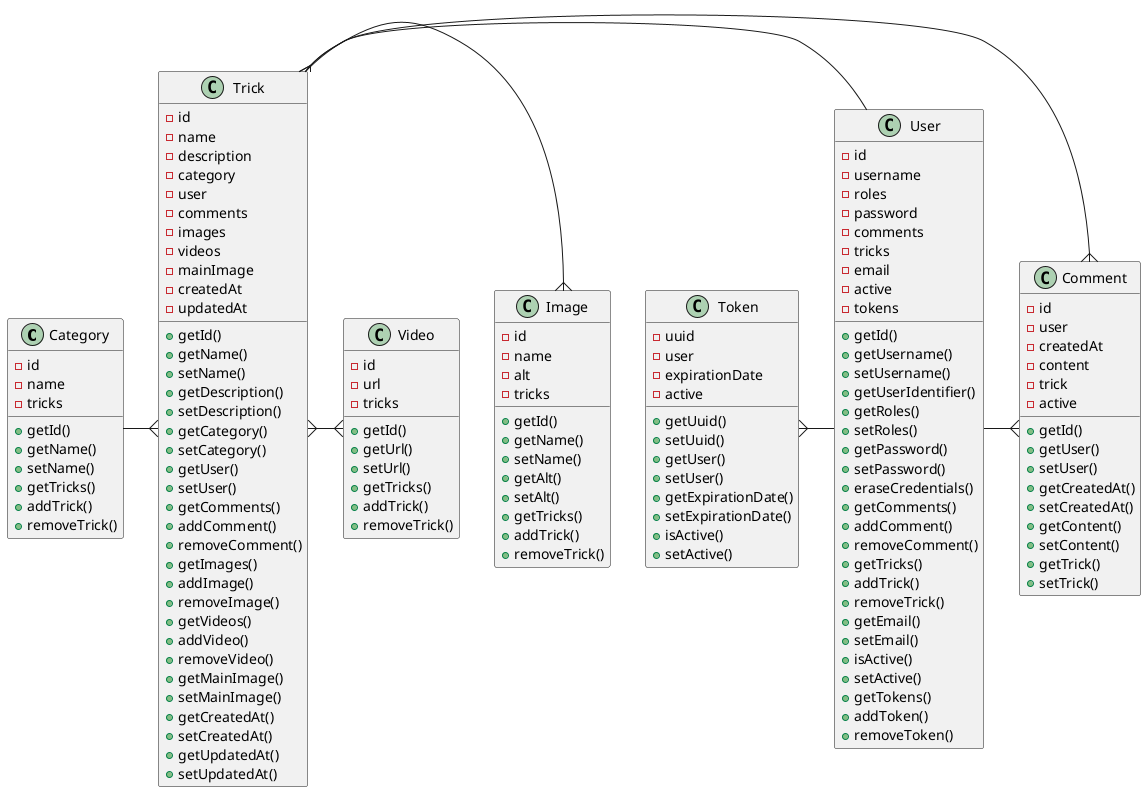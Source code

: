 @startuml
'https://plantuml.com/class-diagram

class Category {
    -id
    -name
    -tricks
    +getId()
    +getName()
    +setName()
    +getTricks()
    +addTrick()
    +removeTrick()
}

class Comment {
    -id
    -user
    -createdAt
    -content
    -trick
    -active
    +getId()
    +getUser()
    +setUser()
    +getCreatedAt()
    +setCreatedAt()
    +getContent()
    +setContent()
    +getTrick()
    +setTrick()
}

class Image {
    -id
    -name
    -alt
    -tricks
    +getId()
    +getName()
    +setName()
    +getAlt()
    +setAlt()
    +getTricks()
    +addTrick()
    +removeTrick()
}

class Token {
    -uuid
    -user
    -expirationDate
    -active
    +getUuid()
    +setUuid()
    +getUser()
    +setUser()
    +getExpirationDate()
    +setExpirationDate()
    +isActive()
    +setActive()
}

class Trick {
    -id
    -name
    -description
    -category
    -user
    -comments
    -images
    -videos
    -mainImage
    -createdAt
    -updatedAt
    +getId()
    +getName()
    +setName()
    +getDescription()
    +setDescription()
    +getCategory()
    +setCategory()
    +getUser()
    +setUser()
    +getComments()
    +addComment()
    +removeComment()
    +getImages()
    +addImage()
    +removeImage()
    +getVideos()
    +addVideo()
    +removeVideo()
    +getMainImage()
    +setMainImage()
    +getCreatedAt()
    +setCreatedAt()
    +getUpdatedAt()
    +setUpdatedAt()
}

class User {
    -id
    -username
    -roles
    -password
    -comments
    -tricks
    -email
    -active
    -tokens
    +getId()
    +getUsername()
    +setUsername()
    +getUserIdentifier()
    +getRoles()
    +setRoles()
    +getPassword()
    +setPassword()
    +eraseCredentials()
    +getComments()
    +addComment()
    +removeComment()
    +getTricks()
    +addTrick()
    +removeTrick()
    +getEmail()
    +setEmail()
    +isActive()
    +setActive()
    +getTokens()
    +addToken()
    +removeToken()
}

class Video {
    -id
    -url
    -tricks
    +getId()
    +getUrl()
    +setUrl()
    +getTricks()
    +addTrick()
    +removeTrick()
}

Category -{ Trick
Trick -{ Comment
Trick }-{ Image
Trick }-{ Video
Trick }- User
User -{ Comment
Token }- User

@enduml

